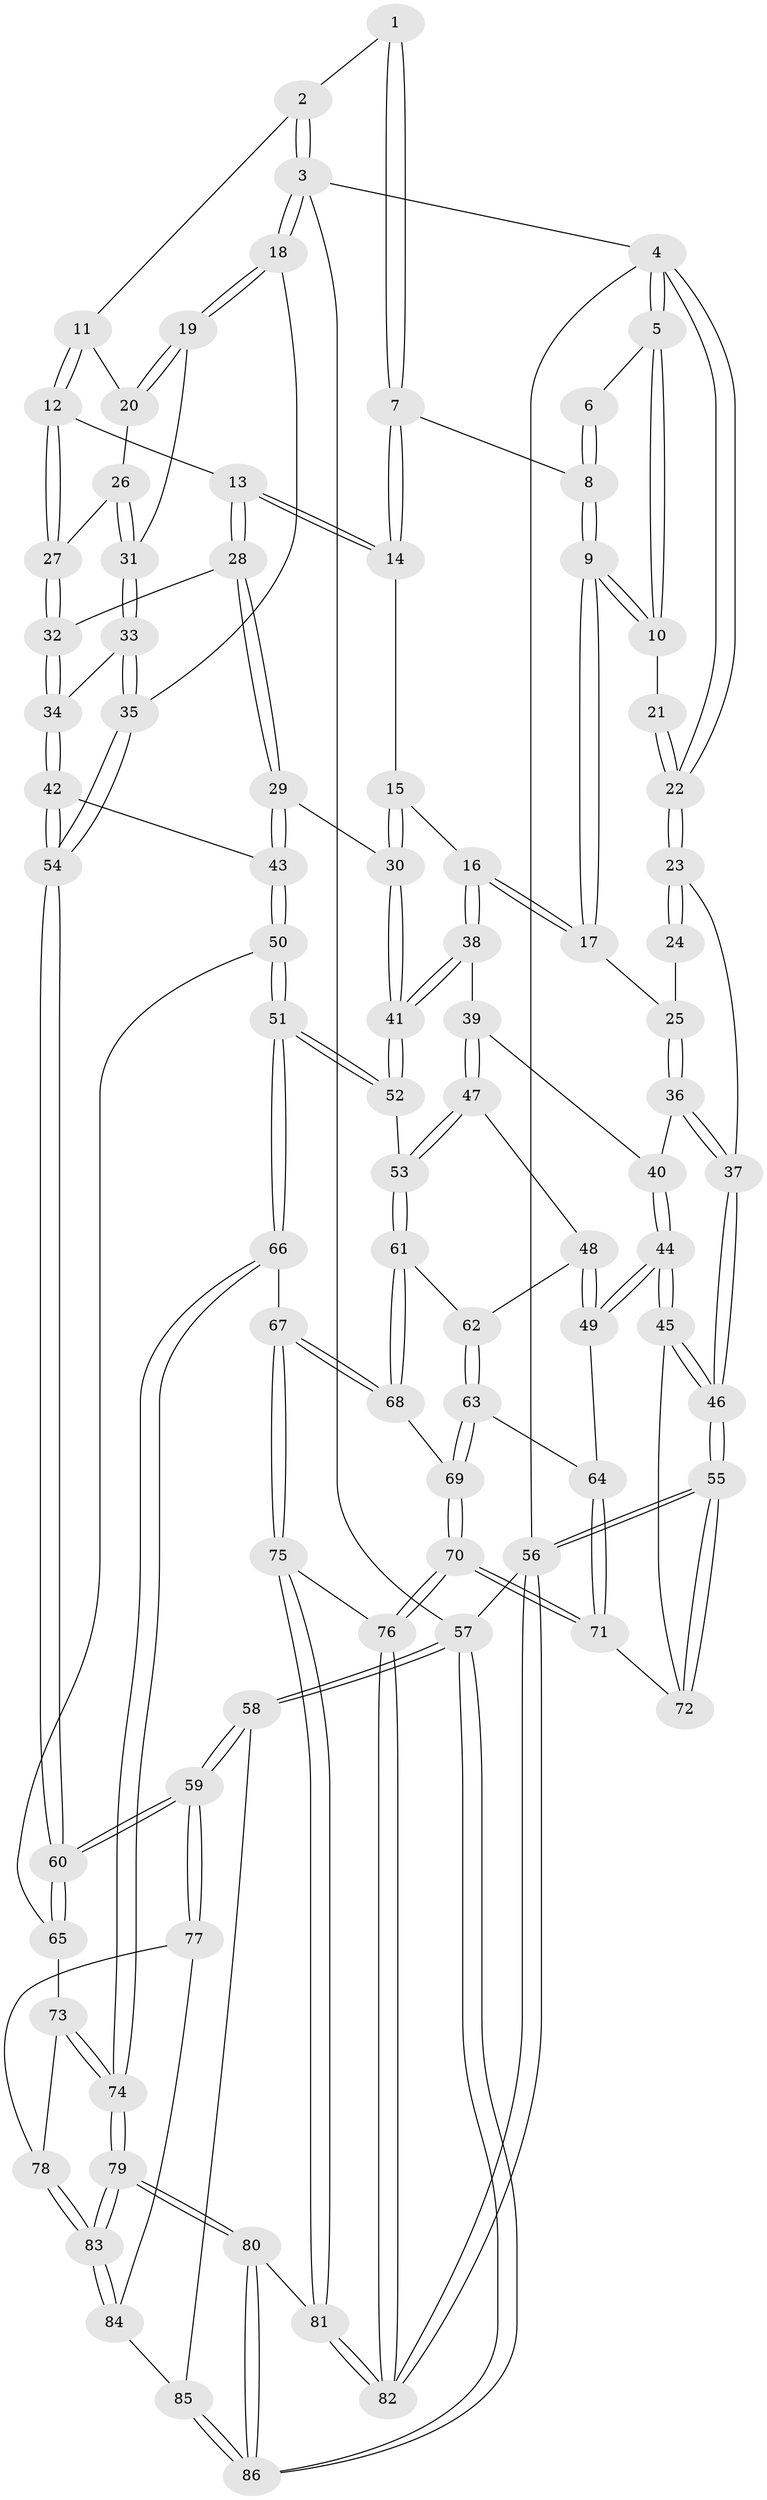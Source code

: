 // coarse degree distribution, {3: 0.7213114754098361, 4: 0.2786885245901639}
// Generated by graph-tools (version 1.1) at 2025/38/03/04/25 23:38:24]
// undirected, 86 vertices, 212 edges
graph export_dot {
  node [color=gray90,style=filled];
  1 [pos="+0.4573241561990265+0"];
  2 [pos="+0.7915436118054179+0"];
  3 [pos="+1+0"];
  4 [pos="+0+0"];
  5 [pos="+0.24192070731531679+0"];
  6 [pos="+0.28770723349638505+0"];
  7 [pos="+0.47762572155825705+0.11879263450062"];
  8 [pos="+0.4043655155844901+0.10232844500787322"];
  9 [pos="+0.23643904601718682+0.22388575158250987"];
  10 [pos="+0.22835839915351624+0.19611580736254441"];
  11 [pos="+0.7597720304130343+0"];
  12 [pos="+0.6360406883888592+0.14477210701972748"];
  13 [pos="+0.6167258114922546+0.15933334230243856"];
  14 [pos="+0.5214404626136065+0.16118811710176323"];
  15 [pos="+0.496772874063823+0.18504434083736085"];
  16 [pos="+0.23856408573318205+0.2416510410762501"];
  17 [pos="+0.23675635432868408+0.2390688201855478"];
  18 [pos="+1+0.2950248309122126"];
  19 [pos="+0.9454122684549706+0.22946996212855986"];
  20 [pos="+0.8362628489311811+0.12125368030430343"];
  21 [pos="+0.07509935573495963+0.1131420522435145"];
  22 [pos="+0+0"];
  23 [pos="+0+0.21800627224776184"];
  24 [pos="+0.031981061082533346+0.19800436590815243"];
  25 [pos="+0.21180085832517326+0.24389993812720878"];
  26 [pos="+0.7908566348184516+0.2675264829552465"];
  27 [pos="+0.7533693937527219+0.29395694086048174"];
  28 [pos="+0.6067123031435633+0.3085277489808756"];
  29 [pos="+0.5538303951389267+0.3683617097245921"];
  30 [pos="+0.43121817327858825+0.39414142089711"];
  31 [pos="+0.8699928457413463+0.30895329575192687"];
  32 [pos="+0.7408804412391793+0.3702061182131998"];
  33 [pos="+0.8447287758351717+0.383960160886681"];
  34 [pos="+0.7798876787704274+0.4433558009576253"];
  35 [pos="+1+0.38974933427305886"];
  36 [pos="+0.0028377259148479675+0.33835235148192966"];
  37 [pos="+0+0.3259293744210425"];
  38 [pos="+0.2860585751220788+0.36425876468668583"];
  39 [pos="+0.1783269220275637+0.43863513413899186"];
  40 [pos="+0.08812845991231627+0.4247771362661327"];
  41 [pos="+0.37381085420922744+0.4290657269287811"];
  42 [pos="+0.7768476726702063+0.4660833499227135"];
  43 [pos="+0.7007033752846792+0.5418892089932159"];
  44 [pos="+0+0.6069488474939123"];
  45 [pos="+0+0.6210569606610391"];
  46 [pos="+0+0.6196479513328087"];
  47 [pos="+0.13751390421539256+0.5383057622573744"];
  48 [pos="+0.07243567973250618+0.5822194274315742"];
  49 [pos="+0+0.6088390526009915"];
  50 [pos="+0.6985741555555626+0.5467896236434165"];
  51 [pos="+0.535650073393442+0.651611434126391"];
  52 [pos="+0.3817259346329747+0.47053608299021416"];
  53 [pos="+0.26436174955368225+0.6101360607627978"];
  54 [pos="+1+0.6170349055661202"];
  55 [pos="+0+1"];
  56 [pos="+0+1"];
  57 [pos="+1+1"];
  58 [pos="+1+0.9192810397903716"];
  59 [pos="+1+0.79945965666355"];
  60 [pos="+1+0.6817712550810582"];
  61 [pos="+0.262506519972648+0.618648646882421"];
  62 [pos="+0.1765758389882949+0.6491841867946909"];
  63 [pos="+0.16533742325027204+0.6818135825420718"];
  64 [pos="+0.10835309166670426+0.710027333244239"];
  65 [pos="+0.8303291337523749+0.7078132231277107"];
  66 [pos="+0.5225996812441022+0.7306571409917897"];
  67 [pos="+0.4940102152461001+0.7528306708441322"];
  68 [pos="+0.2837380280271401+0.7011235657237511"];
  69 [pos="+0.2343633762161774+0.7609675414359155"];
  70 [pos="+0.19836249677501652+0.8466501132699951"];
  71 [pos="+0.1505990391879877+0.8265255112583001"];
  72 [pos="+0.10119938650931219+0.8296317776668216"];
  73 [pos="+0.7630600745287844+0.8017606939574264"];
  74 [pos="+0.6804608872436465+0.8433166254140688"];
  75 [pos="+0.46213021228451706+0.8090454773759986"];
  76 [pos="+0.23081486700534143+0.9045371073165253"];
  77 [pos="+0.8856275531187656+0.8867110562232812"];
  78 [pos="+0.8797663795017528+0.8866875287231288"];
  79 [pos="+0.6982470611698177+1"];
  80 [pos="+0.6668003908551231+1"];
  81 [pos="+0.48812588897744014+1"];
  82 [pos="+0.20914535405139864+1"];
  83 [pos="+0.7845809891784283+0.9827015286903508"];
  84 [pos="+0.8871598883651806+0.9643503968980951"];
  85 [pos="+0.8961512765480759+0.9766979900221047"];
  86 [pos="+0.7576911344351188+1"];
  1 -- 2;
  1 -- 7;
  1 -- 7;
  2 -- 3;
  2 -- 3;
  2 -- 11;
  3 -- 4;
  3 -- 18;
  3 -- 18;
  3 -- 57;
  4 -- 5;
  4 -- 5;
  4 -- 22;
  4 -- 22;
  4 -- 56;
  5 -- 6;
  5 -- 10;
  5 -- 10;
  6 -- 8;
  6 -- 8;
  7 -- 8;
  7 -- 14;
  7 -- 14;
  8 -- 9;
  8 -- 9;
  9 -- 10;
  9 -- 10;
  9 -- 17;
  9 -- 17;
  10 -- 21;
  11 -- 12;
  11 -- 12;
  11 -- 20;
  12 -- 13;
  12 -- 27;
  12 -- 27;
  13 -- 14;
  13 -- 14;
  13 -- 28;
  13 -- 28;
  14 -- 15;
  15 -- 16;
  15 -- 30;
  15 -- 30;
  16 -- 17;
  16 -- 17;
  16 -- 38;
  16 -- 38;
  17 -- 25;
  18 -- 19;
  18 -- 19;
  18 -- 35;
  19 -- 20;
  19 -- 20;
  19 -- 31;
  20 -- 26;
  21 -- 22;
  21 -- 22;
  22 -- 23;
  22 -- 23;
  23 -- 24;
  23 -- 24;
  23 -- 37;
  24 -- 25;
  25 -- 36;
  25 -- 36;
  26 -- 27;
  26 -- 31;
  26 -- 31;
  27 -- 32;
  27 -- 32;
  28 -- 29;
  28 -- 29;
  28 -- 32;
  29 -- 30;
  29 -- 43;
  29 -- 43;
  30 -- 41;
  30 -- 41;
  31 -- 33;
  31 -- 33;
  32 -- 34;
  32 -- 34;
  33 -- 34;
  33 -- 35;
  33 -- 35;
  34 -- 42;
  34 -- 42;
  35 -- 54;
  35 -- 54;
  36 -- 37;
  36 -- 37;
  36 -- 40;
  37 -- 46;
  37 -- 46;
  38 -- 39;
  38 -- 41;
  38 -- 41;
  39 -- 40;
  39 -- 47;
  39 -- 47;
  40 -- 44;
  40 -- 44;
  41 -- 52;
  41 -- 52;
  42 -- 43;
  42 -- 54;
  42 -- 54;
  43 -- 50;
  43 -- 50;
  44 -- 45;
  44 -- 45;
  44 -- 49;
  44 -- 49;
  45 -- 46;
  45 -- 46;
  45 -- 72;
  46 -- 55;
  46 -- 55;
  47 -- 48;
  47 -- 53;
  47 -- 53;
  48 -- 49;
  48 -- 49;
  48 -- 62;
  49 -- 64;
  50 -- 51;
  50 -- 51;
  50 -- 65;
  51 -- 52;
  51 -- 52;
  51 -- 66;
  51 -- 66;
  52 -- 53;
  53 -- 61;
  53 -- 61;
  54 -- 60;
  54 -- 60;
  55 -- 56;
  55 -- 56;
  55 -- 72;
  55 -- 72;
  56 -- 82;
  56 -- 82;
  56 -- 57;
  57 -- 58;
  57 -- 58;
  57 -- 86;
  57 -- 86;
  58 -- 59;
  58 -- 59;
  58 -- 85;
  59 -- 60;
  59 -- 60;
  59 -- 77;
  59 -- 77;
  60 -- 65;
  60 -- 65;
  61 -- 62;
  61 -- 68;
  61 -- 68;
  62 -- 63;
  62 -- 63;
  63 -- 64;
  63 -- 69;
  63 -- 69;
  64 -- 71;
  64 -- 71;
  65 -- 73;
  66 -- 67;
  66 -- 74;
  66 -- 74;
  67 -- 68;
  67 -- 68;
  67 -- 75;
  67 -- 75;
  68 -- 69;
  69 -- 70;
  69 -- 70;
  70 -- 71;
  70 -- 71;
  70 -- 76;
  70 -- 76;
  71 -- 72;
  73 -- 74;
  73 -- 74;
  73 -- 78;
  74 -- 79;
  74 -- 79;
  75 -- 76;
  75 -- 81;
  75 -- 81;
  76 -- 82;
  76 -- 82;
  77 -- 78;
  77 -- 84;
  78 -- 83;
  78 -- 83;
  79 -- 80;
  79 -- 80;
  79 -- 83;
  79 -- 83;
  80 -- 81;
  80 -- 86;
  80 -- 86;
  81 -- 82;
  81 -- 82;
  83 -- 84;
  83 -- 84;
  84 -- 85;
  85 -- 86;
  85 -- 86;
}
